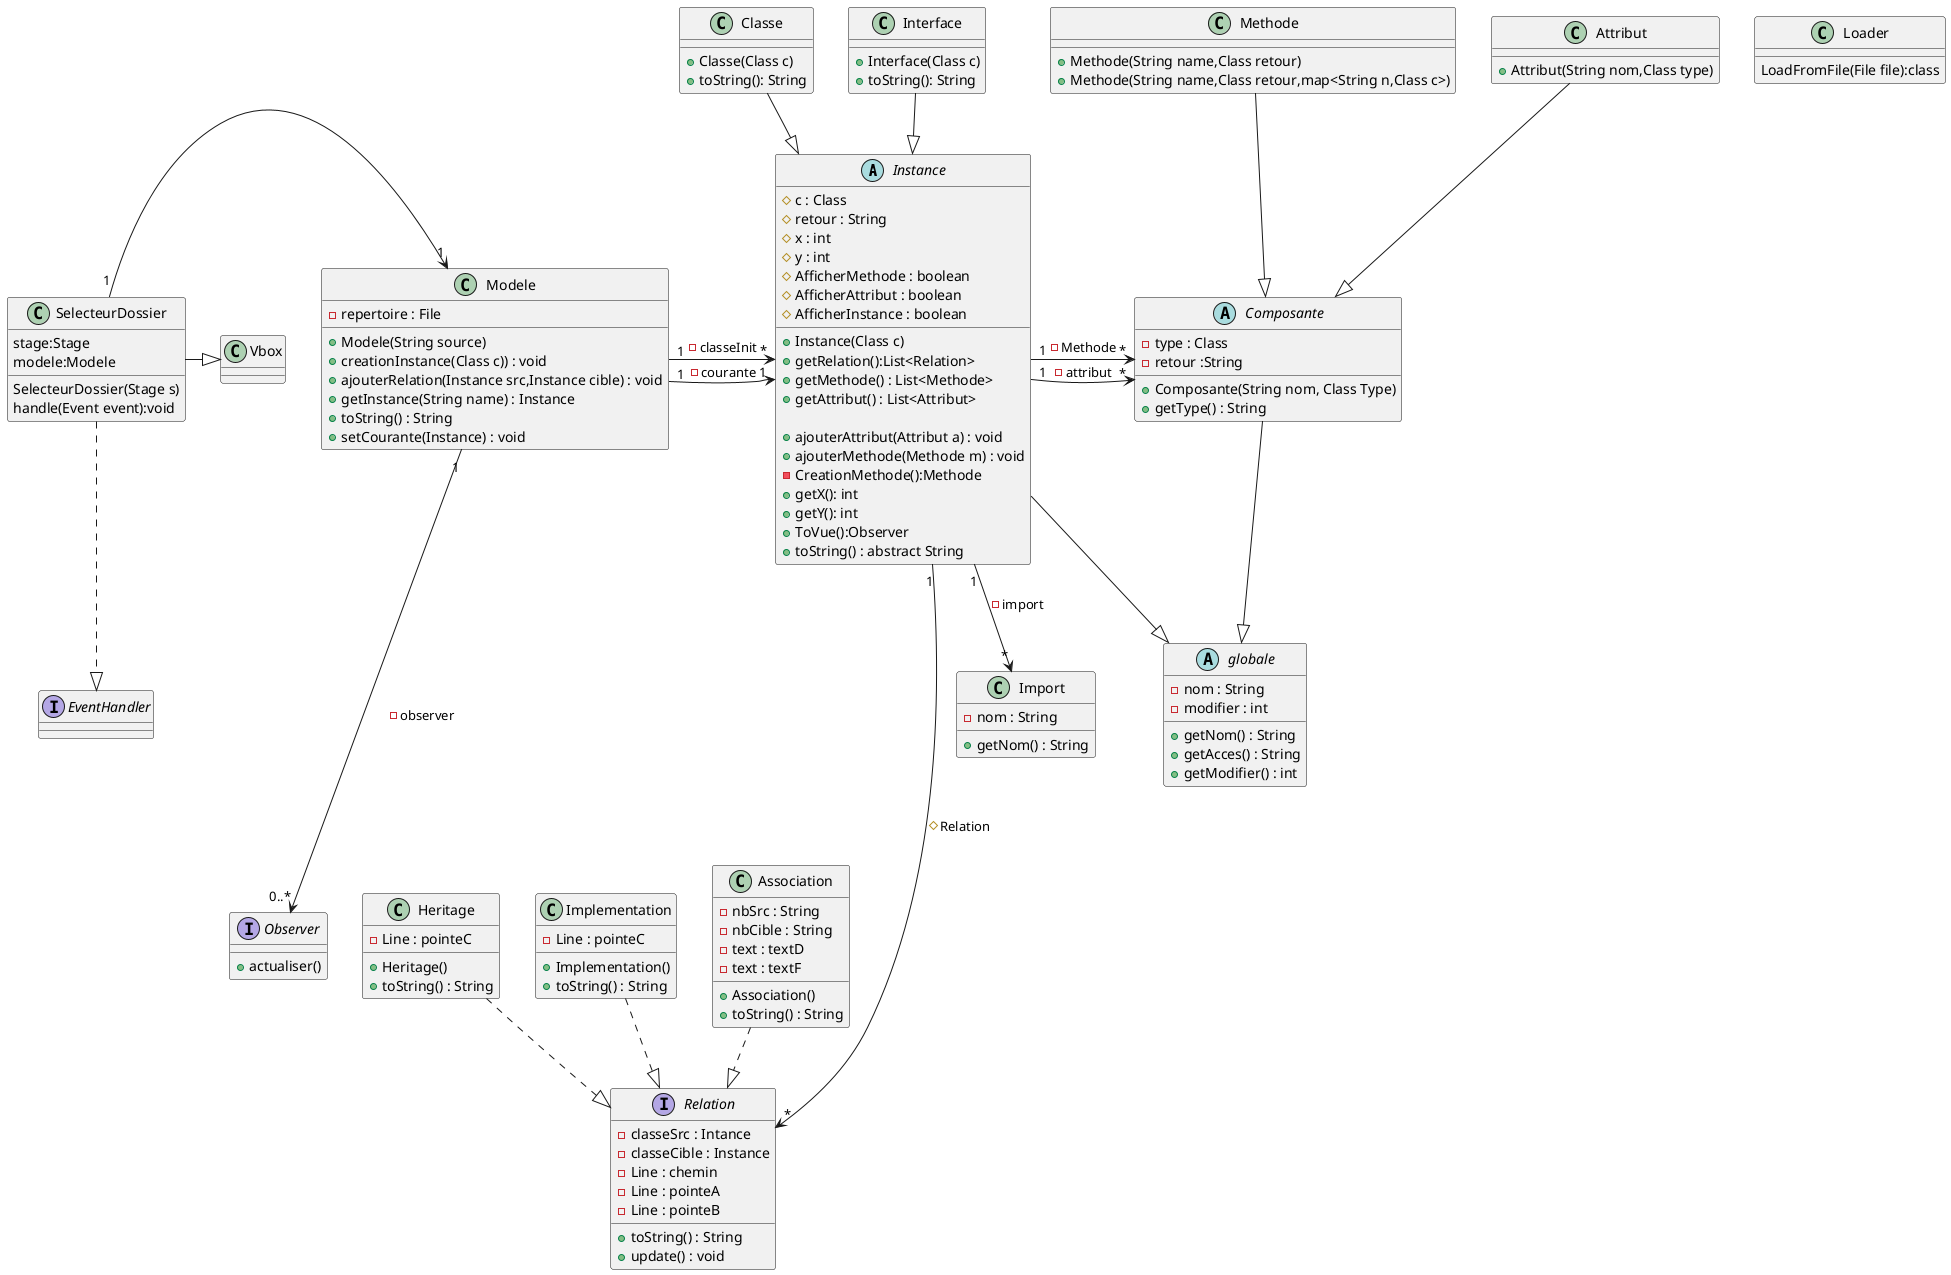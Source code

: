 @startuml
'https://plantuml.com/sequence-diagram

abstract Instance{
    #c : Class
    #retour : String
    #x : int
    #y : int
    #AfficherMethode : boolean
    #AfficherAttribut : boolean
    #AfficherInstance : boolean

    +Instance(Class c)
    +getRelation():List<Relation>
    +getMethode() : List<Methode>
    +getAttribut() : List<Attribut>

    +ajouterAttribut(Attribut a) : void
    +ajouterMethode(Methode m) : void
    -CreationMethode():Methode
    +getX(): int
    +getY(): int
    +ToVue():Observer
    +toString() : abstract String
}
class Loader{
LoadFromFile(File file):class
}
class Classe{
    +Classe(Class c)
    +toString(): String
}

class Interface{
    +Interface(Class c)
    +toString(): String
}

abstract Composante{
    -type : Class
    -retour :String
    +Composante(String nom, Class Type)
    +getType() : String

}

class Methode{
    +Methode(String name,Class retour)
    +Methode(String name,Class retour,map<String n,Class c>)
}

class Attribut{
    +Attribut(String nom,Class type)
}

class Import{
    -nom : String
    +getNom() : String
}

class Modele{
    -repertoire : File
    +Modele(String source)
    +creationInstance(Class c)) : void
    +ajouterRelation(Instance src,Instance cible) : void
    +getInstance(String name) : Instance
    +toString() : String
    +setCourante(Instance) : void
}

interface Relation{
    -classeSrc : Intance
    -classeCible : Instance
    -Line : chemin
    -Line : pointeA
    -Line : pointeB
    +toString() : String
    +update() : void
}

class Heritage{
    -Line : pointeC
    +Heritage()
    +toString() : String
}

class Implementation{
    -Line : pointeC
    +Implementation()
    +toString() : String
}

class Association {
    -nbSrc : String
    -nbCible : String
    -text : textD
    -text : textF
    +Association()
    +toString() : String
}

abstract globale{
    -nom : String
    -modifier : int
    +getNom() : String
    +getAcces() : String
    +getModifier() : int
}

interface Observer{
    +actualiser()
}
class SelecteurDossier{
stage:Stage
modele:Modele
SelecteurDossier(Stage s)
handle(Event event):void
}
interface EventHandler
Modele"1"->"1"Instance:-courante
SelecteurDossier "1"->"1"Modele
SelecteurDossier -|> Vbox
SelecteurDossier ..|>EventHandler
Modele "1" ---> "0..*" Observer : -observer
Instance--|>globale
Composante--|>globale
Modele "1" -> "*" Instance  : -classeInit
Instance "1" -> "*" Composante : -attribut
Instance "1" -> "*" Composante : -Methode
Instance "1" --> "*" Import : -import
Classe --|> Instance
Interface --|> Instance
Methode --|> Composante
Attribut --|> Composante
Instance "1" ----> "*"  Relation : #Relation
Association ..|> Relation
Heritage ..|> Relation
Implementation ..|> Relation

@enduml